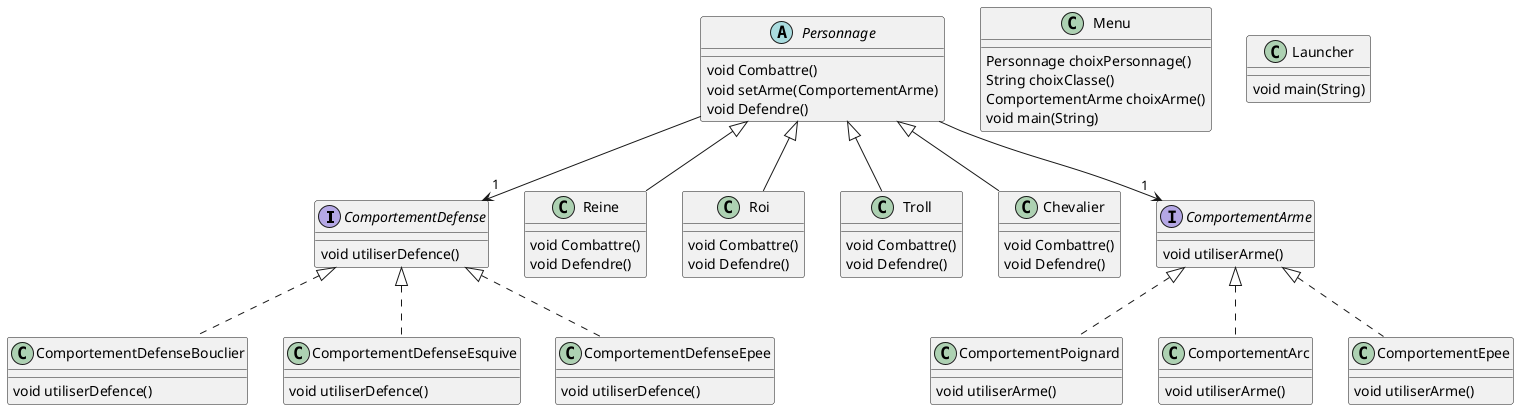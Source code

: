 @startuml

' definitions
' -----------

' package "defense"
interface ComportementDefense
' end package

' package "perso"
class Reine
abstract Personnage
class Roi
class Troll
class Menu
class Launcher
class ComportementDefenseBouclier
class ComportementDefenseEsquive
class ComportementDefenseEpee
class Chevalier
' end package

' package "arme"
class ComportementPoignard
interface ComportementArme
class ComportementArc
class ComportementEpee
' end package

' content
' -------

' Chevalier:
Personnage <|-- Chevalier
Chevalier : void Combattre()
Chevalier : void Defendre()

' Troll:
Personnage <|-- Troll
Troll : void Combattre()
Troll : void Defendre()

' Menu:
Menu : Personnage choixPersonnage()
Menu : String choixClasse()
Menu : ComportementArme choixArme()
Menu : void main(String)

' ComportementDefenseBouclier:
ComportementDefense <|.. ComportementDefenseBouclier
ComportementDefenseBouclier : void utiliserDefence()

' ComportementDefenseEpee:
ComportementDefense <|.. ComportementDefenseEpee
ComportementDefenseEpee : void utiliserDefence()

' Personnage:
Personnage --> "1" ComportementArme
Personnage --> "1" ComportementDefense
Personnage : void Combattre()
Personnage : void setArme(ComportementArme)
Personnage : void Defendre()

' ComportementDefenseEsquive:
ComportementDefense <|.. ComportementDefenseEsquive
ComportementDefenseEsquive : void utiliserDefence()

' ComportementDefense:
ComportementDefense : void utiliserDefence()

' ComportementPoignard:
ComportementArme <|.. ComportementPoignard
ComportementPoignard : void utiliserArme()

' ComportementEpee:
ComportementArme <|.. ComportementEpee
ComportementEpee : void utiliserArme()

' Reine:
Personnage <|-- Reine
Reine : void Combattre()
Reine : void Defendre()

' ComportementArme:
ComportementArme : void utiliserArme()

' Launcher:
Launcher : void main(String)

' Roi:
Personnage <|-- Roi
Roi : void Combattre()
Roi : void Defendre()

' ComportementArc:
ComportementArme <|.. ComportementArc
ComportementArc : void utiliserArme()

@enduml

